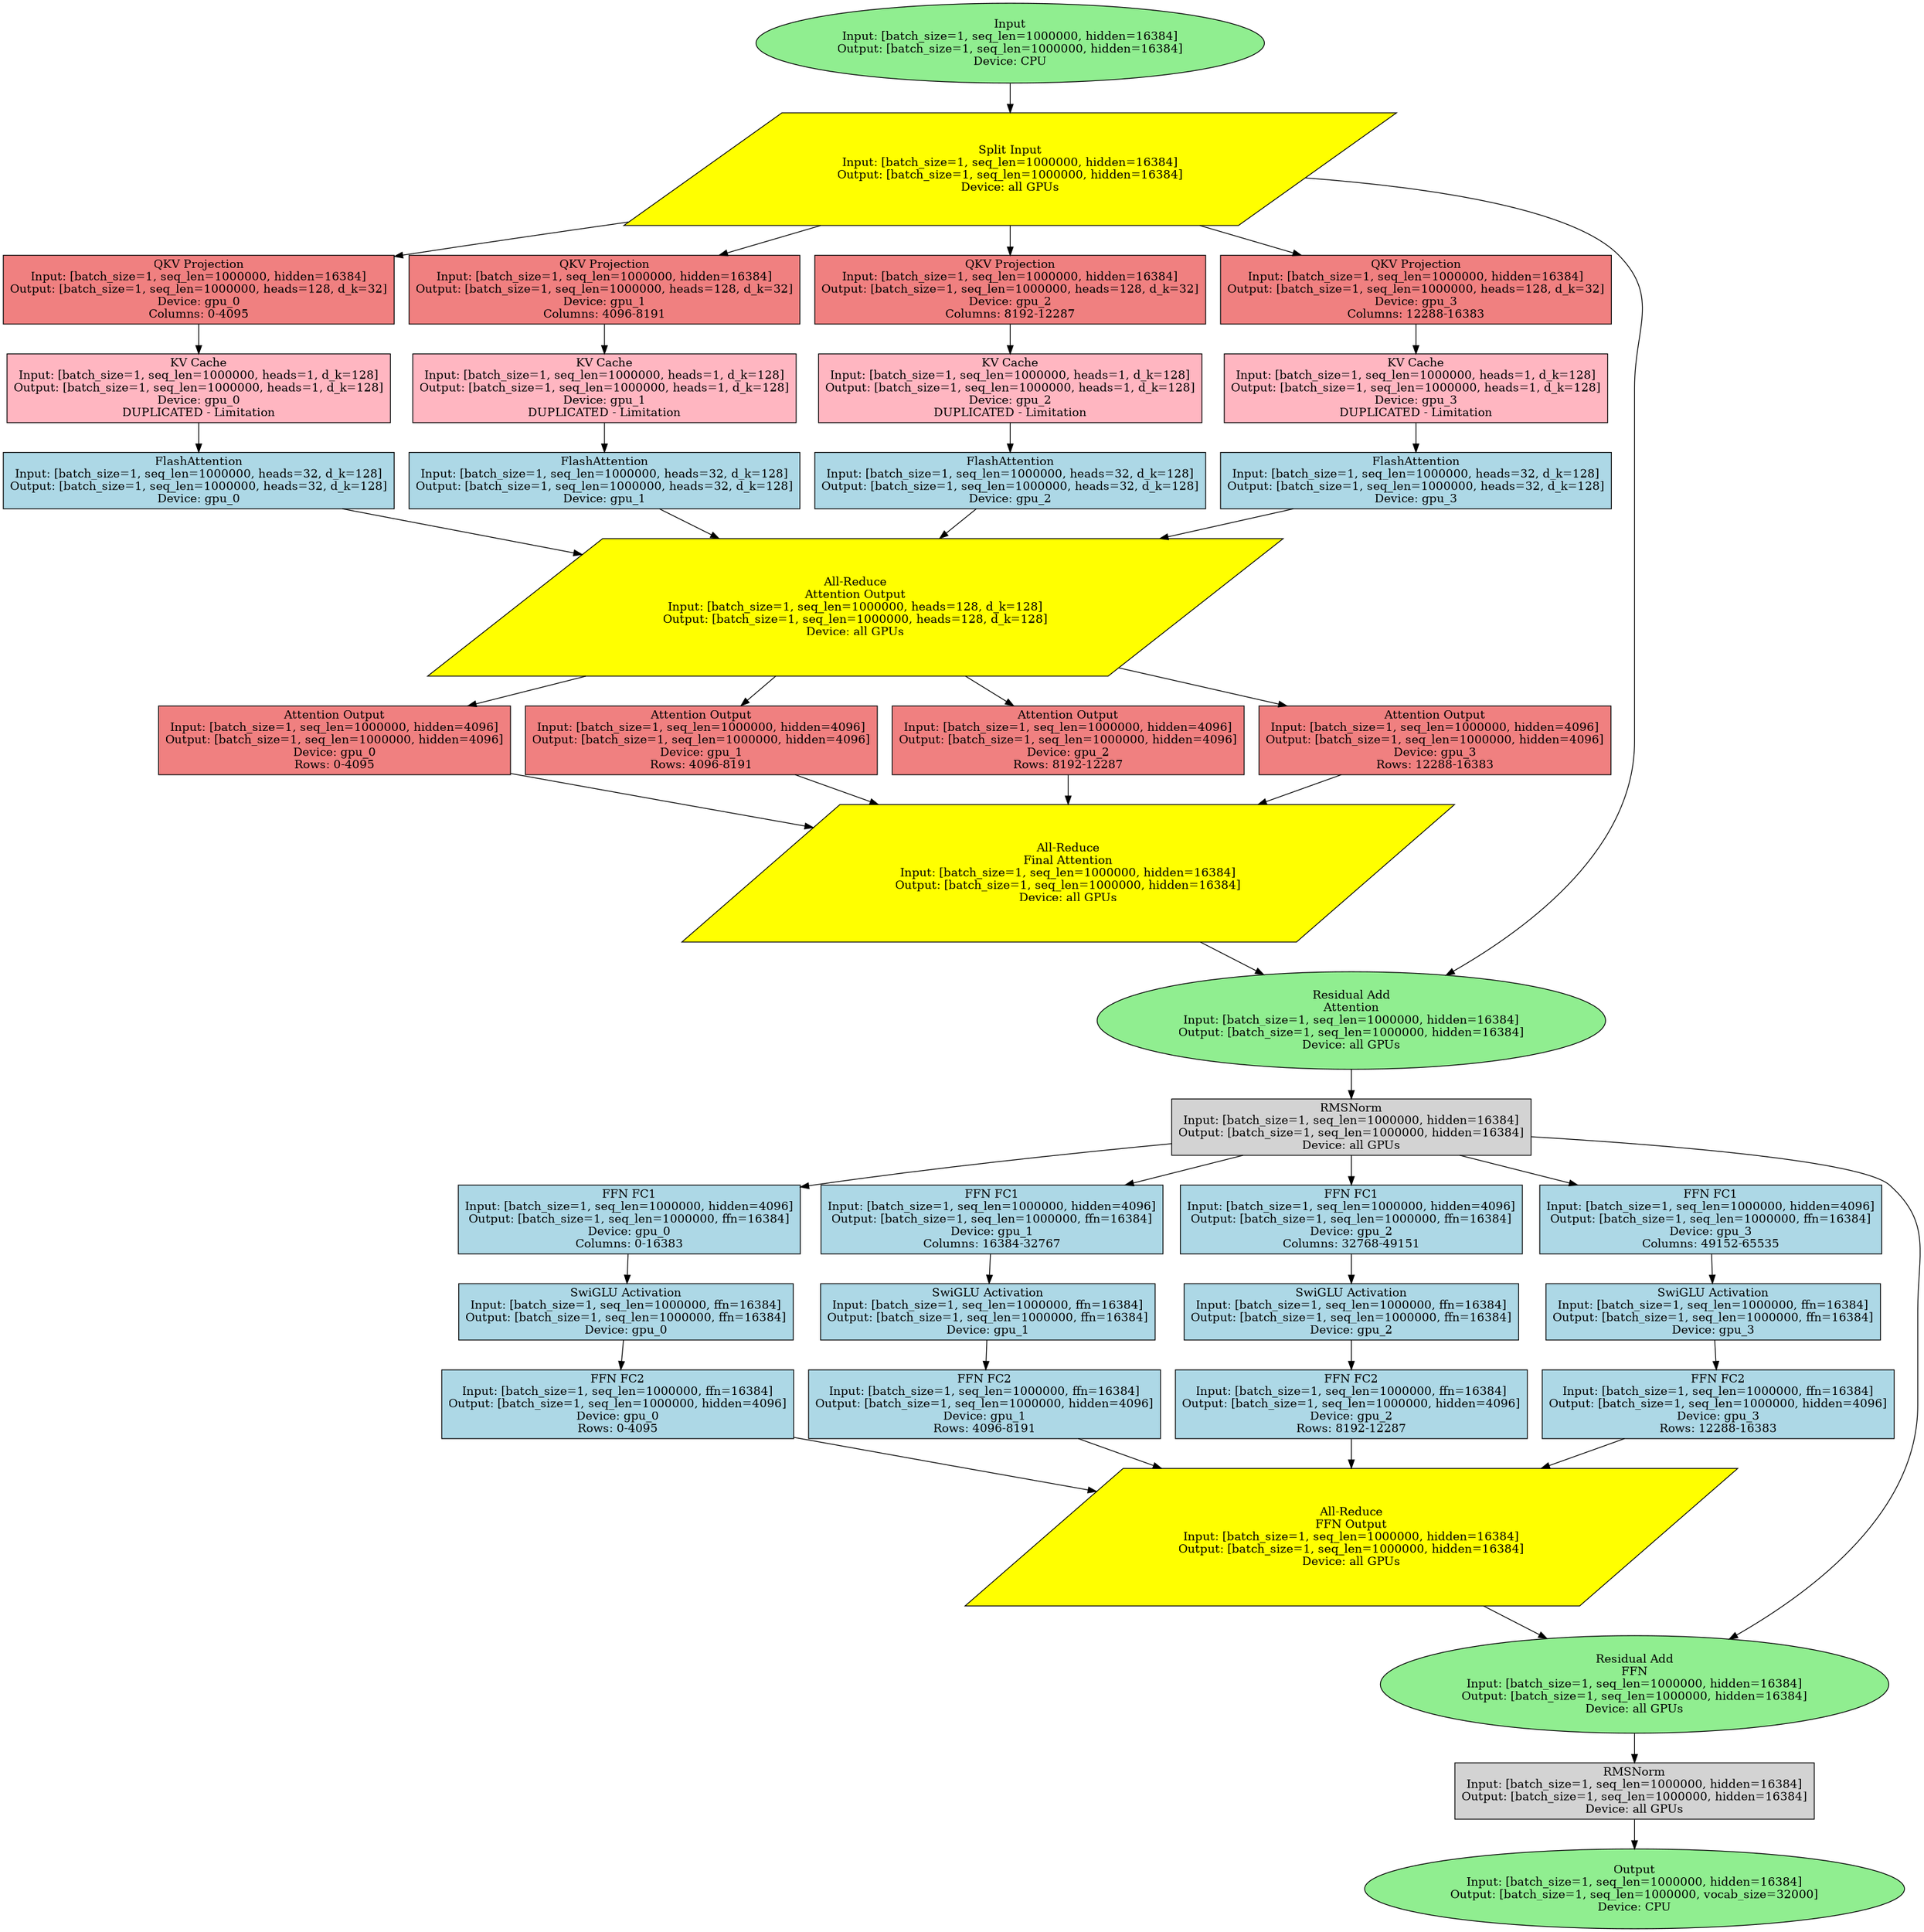 digraph DeepSeek_R1_Baseline_TP {
	graph [bb="0,0,2315.4,2324.1",
		rankdir=TB,
		size="30,20"
	];
	node [fillcolor=lightblue,
		label="\N",
		shape=rectangle,
		style=filled
	];
	input	[fillcolor=lightgreen,
		height=1.3356,
		label="Input\nInput: [batch_size=1, seq_len=1000000, hidden=16384]\nOutput: [batch_size=1, seq_len=1000000, hidden=16384]\nDevice: CPU",
		pos="1216,2276",
		shape=ellipse,
		width=8.5246];
	split_all_gpus	[fillcolor=yellow,
		height=1.8889,
		label="Split Input\nInput: [batch_size=1, seq_len=1000000, hidden=16384]\nOutput: [batch_size=1, seq_len=1000000, hidden=16384]\nDevice: \
all GPUs",
		pos="1216,2123.9",
		shape=parallelogram,
		width=12.499];
	input -> split_all_gpus	[pos="e,1216,2192.1 1216,2227.5 1216,2219.4 1216,2210.9 1216,2202.2"];
	qkv_proj_gpu_0	[fillcolor=lightcoral,
		height=1.1528,
		label="QKV Projection\nInput: [batch_size=1, seq_len=1000000, hidden=16384]\nOutput: [batch_size=1, seq_len=1000000, heads=128, d_k=32]\nDevice: \
gpu_0\nColumns: 0-4095",
		pos="236,1978.4",
		width=6.5556];
	split_all_gpus -> qkv_proj_gpu_0	[pos="e,472.32,2018.6 775.58,2063 681.62,2049.7 582.8,2035.4 482.36,2020.1"];
	qkv_proj_gpu_1	[fillcolor=lightcoral,
		height=1.1528,
		label="QKV Projection\nInput: [batch_size=1, seq_len=1000000, hidden=16384]\nOutput: [batch_size=1, seq_len=1000000, heads=128, d_k=32]\nDevice: \
gpu_1\nColumns: 4096-8191",
		pos="726,1978.4",
		width=6.5556];
	split_all_gpus -> qkv_proj_gpu_1	[pos="e,864.53,2020 987.14,2055.9 948.86,2044.7 910.05,2033.3 874.47,2022.9"];
	qkv_proj_gpu_2	[fillcolor=lightcoral,
		height=1.1528,
		label="QKV Projection\nInput: [batch_size=1, seq_len=1000000, hidden=16384]\nOutput: [batch_size=1, seq_len=1000000, heads=128, d_k=32]\nDevice: \
gpu_2\nColumns: 8192-12287",
		pos="1216,1978.4",
		width=6.5556];
	split_all_gpus -> qkv_proj_gpu_2	[pos="e,1216,2019.9 1216,2055.8 1216,2047.2 1216,2038.5 1216,2030.2"];
	qkv_proj_gpu_3	[fillcolor=lightcoral,
		height=1.1528,
		label="QKV Projection\nInput: [batch_size=1, seq_len=1000000, hidden=16384]\nOutput: [batch_size=1, seq_len=1000000, heads=128, d_k=32]\nDevice: \
gpu_3\nColumns: 12288-16383",
		pos="1706,1978.4",
		width=6.5556];
	split_all_gpus -> qkv_proj_gpu_3	[pos="e,1567.5,2020 1444.9,2055.9 1483.1,2044.7 1522,2033.3 1557.5,2022.9"];
	residual_attn	[fillcolor=lightgreen,
		height=1.6303,
		label="Residual Add\nAttention\nInput: [batch_size=1, seq_len=1000000, hidden=16384]\nOutput: [batch_size=1, seq_len=1000000, hidden=16384]\nDevice: \
all GPUs",
		pos="1628,1096.2",
		shape=ellipse,
		width=8.5246];
	split_all_gpus -> residual_attn	[pos="e,1742.4,1150.8 1561.1,2114.2 1724.4,2102.4 1895.7,2076.4 1951,2019.9 2001,1968.9 1970,1931.8 1970,1860.4 1970,1860.4 1970,1860.4 \
1970,1433.4 1970,1306.7 1849.2,1211.9 1751.2,1155.8"];
	kv_cache_gpu_0	[fillcolor=lightpink,
		height=1.1528,
		label="KV Cache\nInput: [batch_size=1, seq_len=1000000, heads=1, d_k=128]\nOutput: [batch_size=1, seq_len=1000000, heads=1, d_k=128]\nDevice: \
gpu_0\nDUPLICATED - Limitation",
		pos="236,1859.4",
		width=6.4306];
	qkv_proj_gpu_0 -> kv_cache_gpu_0	[pos="e,236,1900.9 236,1936.8 236,1928.6 236,1919.8 236,1911.2"];
	kv_cache_gpu_1	[fillcolor=lightpink,
		height=1.1528,
		label="KV Cache\nInput: [batch_size=1, seq_len=1000000, heads=1, d_k=128]\nOutput: [batch_size=1, seq_len=1000000, heads=1, d_k=128]\nDevice: \
gpu_1\nDUPLICATED - Limitation",
		pos="726,1859.4",
		width=6.4306];
	qkv_proj_gpu_1 -> kv_cache_gpu_1	[pos="e,726,1900.9 726,1936.8 726,1928.6 726,1919.8 726,1911.2"];
	kv_cache_gpu_2	[fillcolor=lightpink,
		height=1.1528,
		label="KV Cache\nInput: [batch_size=1, seq_len=1000000, heads=1, d_k=128]\nOutput: [batch_size=1, seq_len=1000000, heads=1, d_k=128]\nDevice: \
gpu_2\nDUPLICATED - Limitation",
		pos="1216,1859.4",
		width=6.4306];
	qkv_proj_gpu_2 -> kv_cache_gpu_2	[pos="e,1216,1900.9 1216,1936.8 1216,1928.6 1216,1919.8 1216,1911.2"];
	kv_cache_gpu_3	[fillcolor=lightpink,
		height=1.1528,
		label="KV Cache\nInput: [batch_size=1, seq_len=1000000, heads=1, d_k=128]\nOutput: [batch_size=1, seq_len=1000000, heads=1, d_k=128]\nDevice: \
gpu_3\nDUPLICATED - Limitation",
		pos="1706,1859.4",
		width=6.4306];
	qkv_proj_gpu_3 -> kv_cache_gpu_3	[pos="e,1706,1900.9 1706,1936.8 1706,1928.6 1706,1919.8 1706,1911.2"];
	flash_attn_gpu_0	[height=0.94444,
		label="FlashAttention\nInput: [batch_size=1, seq_len=1000000, heads=32, d_k=128]\nOutput: [batch_size=1, seq_len=1000000, heads=32, d_k=\
128]\nDevice: gpu_0",
		pos="236,1747.9",
		width=6.5556];
	kv_cache_gpu_0 -> flash_attn_gpu_0	[pos="e,236,1782.2 236,1817.7 236,1809.4 236,1800.8 236,1792.5"];
	flash_attn_gpu_1	[height=0.94444,
		label="FlashAttention\nInput: [batch_size=1, seq_len=1000000, heads=32, d_k=128]\nOutput: [batch_size=1, seq_len=1000000, heads=32, d_k=\
128]\nDevice: gpu_1",
		pos="726,1747.9",
		width=6.5556];
	kv_cache_gpu_1 -> flash_attn_gpu_1	[pos="e,726,1782.2 726,1817.7 726,1809.4 726,1800.8 726,1792.5"];
	flash_attn_gpu_2	[height=0.94444,
		label="FlashAttention\nInput: [batch_size=1, seq_len=1000000, heads=32, d_k=128]\nOutput: [batch_size=1, seq_len=1000000, heads=32, d_k=\
128]\nDevice: gpu_2",
		pos="1216,1747.9",
		width=6.5556];
	kv_cache_gpu_2 -> flash_attn_gpu_2	[pos="e,1216,1782.2 1216,1817.7 1216,1809.4 1216,1800.8 1216,1792.5"];
	flash_attn_gpu_3	[height=0.94444,
		label="FlashAttention\nInput: [batch_size=1, seq_len=1000000, heads=32, d_k=128]\nOutput: [batch_size=1, seq_len=1000000, heads=32, d_k=\
128]\nDevice: gpu_3",
		pos="1706,1747.9",
		width=6.5556];
	kv_cache_gpu_3 -> flash_attn_gpu_3	[pos="e,1706,1782.2 1706,1817.7 1706,1809.4 1706,1800.8 1706,1792.5"];
	attn_all_reduce	[fillcolor=yellow,
		height=2.3056,
		label="All-Reduce\nAttention Output\nInput: [batch_size=1, seq_len=1000000, heads=128, d_k=128]\nOutput: [batch_size=1, seq_len=1000000, \
heads=128, d_k=128]\nDevice: all GPUs",
		pos="1029,1594.9",
		shape=parallelogram,
		width=13.852];
	flash_attn_gpu_0 -> attn_all_reduce	[pos="e,708.1,1657 409.54,1713.9 494.24,1697.8 599.04,1677.8 698.21,1658.9"];
	flash_attn_gpu_1 -> attn_all_reduce	[pos="e,864.3,1678 792.49,1713.8 811.4,1704.4 832.92,1693.6 855.1,1682.6"];
	flash_attn_gpu_2 -> attn_all_reduce	[pos="e,1130.8,1678.2 1175,1713.8 1164,1704.9 1151.6,1695 1138.8,1684.6"];
	flash_attn_gpu_3 -> attn_all_reduce	[pos="e,1396.7,1677.9 1557.8,1713.9 1512.4,1703.7 1460.2,1692.1 1406.7,1680.2"];
	attn_out_gpu_0	[fillcolor=lightcoral,
		height=1.1528,
		label="Attention Output\nInput: [batch_size=1, seq_len=1000000, hidden=4096]\nOutput: [batch_size=1, seq_len=1000000, hidden=4096]\nDevice: \
gpu_0\nRows: 0-4095",
		pos="400,1434.4",
		width=5.9028];
	attn_all_reduce -> attn_out_gpu_0	[pos="e,561.06,1476 703.45,1511.9 657.65,1500.4 612.18,1488.9 570.9,1478.5"];
	attn_out_gpu_1	[fillcolor=lightcoral,
		height=1.1528,
		label="Attention Output\nInput: [batch_size=1, seq_len=1000000, hidden=4096]\nOutput: [batch_size=1, seq_len=1000000, hidden=4096]\nDevice: \
gpu_1\nRows: 4096-8191",
		pos="843,1434.4",
		width=5.9028];
	attn_all_reduce -> attn_out_gpu_1	[pos="e,890.86,1476.2 932.73,1511.9 921.03,1501.9 909.4,1492 898.59,1482.8"];
	attn_out_gpu_2	[fillcolor=lightcoral,
		height=1.1528,
		label="Attention Output\nInput: [batch_size=1, seq_len=1000000, hidden=4096]\nOutput: [batch_size=1, seq_len=1000000, hidden=4096]\nDevice: \
gpu_2\nRows: 8192-12287",
		pos="1286,1434.4",
		width=5.9028];
	attn_all_reduce -> attn_out_gpu_2	[pos="e,1220.2,1476 1162,1511.9 1179.1,1501.4 1196,1490.9 1211.6,1481.3"];
	attn_out_gpu_3	[fillcolor=lightcoral,
		height=1.1528,
		label="Attention Output\nInput: [batch_size=1, seq_len=1000000, hidden=4096]\nOutput: [batch_size=1, seq_len=1000000, hidden=4096]\nDevice: \
gpu_3\nRows: 12288-16383",
		pos="1729,1434.4",
		width=5.9028];
	attn_all_reduce -> attn_out_gpu_3	[pos="e,1549.9,1476 1338.6,1523.8 1407.2,1508.3 1477.9,1492.3 1540,1478.2"];
	attn_out_all_reduce	[fillcolor=yellow,
		height=2.3056,
		label="All-Reduce\nFinal Attention\nInput: [batch_size=1, seq_len=1000000, hidden=16384]\nOutput: [batch_size=1, seq_len=1000000, hidden=\
16384]\nDevice: all GPUs",
		pos="1286,1273.9",
		shape=parallelogram,
		width=12.499];
	attn_out_gpu_0 -> attn_out_all_reduce	[pos="e,987.18,1327.6 612.6,1394.4 615.41,1393.9 618.22,1393.4 621,1392.9 737.21,1372 864.91,1349.2 977.06,1329.4"];
	attn_out_gpu_1 -> attn_out_all_reduce	[pos="e,1056.6,1357 956.22,1392.9 984.22,1382.9 1015.3,1371.8 1046.8,1360.5"];
	attn_out_gpu_2 -> attn_out_all_reduce	[pos="e,1286,1357.2 1286,1392.6 1286,1384.7 1286,1376.1 1286,1367.2"];
	attn_out_gpu_3 -> attn_out_all_reduce	[pos="e,1515.4,1357 1615.8,1392.9 1587.8,1382.9 1556.7,1371.8 1525.2,1360.5"];
	attn_out_all_reduce -> residual_attn	[pos="e,1522.6,1151.4 1445.7,1190.9 1468.7,1179.1 1491.9,1167.2 1513.7,1156"];
	rmsnorm1	[fillcolor=lightgray,
		height=0.94444,
		label="RMSNorm\nInput: [batch_size=1, seq_len=1000000, hidden=16384]\nOutput: [batch_size=1, seq_len=1000000, hidden=16384]\nDevice: all \
GPUs",
		pos="1628,967.55",
		width=6.0278];
	residual_attn -> rmsnorm1	[pos="e,1628,1001.7 1628,1037.5 1628,1028.8 1628,1020.1 1628,1011.8"];
	ffn_fc1_gpu_0	[height=1.1528,
		label="FFN FC1\nInput: [batch_size=1, seq_len=1000000, hidden=4096]\nOutput: [batch_size=1, seq_len=1000000, ffn=16384]\nDevice: gpu_0\nColumns: \
0-16383",
		pos="756,856.05",
		width=5.7361];
	rmsnorm1 -> ffn_fc1_gpu_0	[pos="e,962.71,895.28 1410.8,947.58 1284.3,935.51 1121.8,918.26 978,897.55 976.27,897.3 974.53,897.04 972.78,896.79"];
	ffn_fc1_gpu_1	[height=1.1528,
		label="FFN FC1\nInput: [batch_size=1, seq_len=1000000, hidden=4096]\nOutput: [batch_size=1, seq_len=1000000, ffn=16384]\nDevice: gpu_1\nColumns: \
16384-32767",
		pos="1194,856.05",
		width=5.7361];
	rmsnorm1 -> ffn_fc1_gpu_1	[pos="e,1354.8,897.63 1497.2,933.54 1455.5,923.04 1408.8,911.25 1364.8,900.14"];
	ffn_fc1_gpu_2	[height=1.1528,
		label="FFN FC1\nInput: [batch_size=1, seq_len=1000000, hidden=4096]\nOutput: [batch_size=1, seq_len=1000000, ffn=16384]\nDevice: gpu_2\nColumns: \
32768-49151",
		pos="1628,856.05",
		width=5.7361];
	rmsnorm1 -> ffn_fc1_gpu_2	[pos="e,1628,897.82 1628,933.4 1628,925.34 1628,916.55 1628,907.88"];
	ffn_fc1_gpu_3	[height=1.1528,
		label="FFN FC1\nInput: [batch_size=1, seq_len=1000000, hidden=4096]\nOutput: [batch_size=1, seq_len=1000000, ffn=16384]\nDevice: gpu_3\nColumns: \
49152-65535",
		pos="2062,856.05",
		width=5.7361];
	rmsnorm1 -> ffn_fc1_gpu_3	[pos="e,1901.2,897.63 1758.8,933.54 1800.5,923.04 1847.2,911.25 1891.2,900.14"];
	residual_ffn	[fillcolor=lightgreen,
		height=1.6303,
		label="Residual Add\nFFN\nInput: [batch_size=1, seq_len=1000000, hidden=16384]\nOutput: [batch_size=1, seq_len=1000000, hidden=16384]\nDevice: \
all GPUs",
		pos="1970,294.86",
		shape=ellipse,
		width=8.5246];
	rmsnorm1 -> residual_ffn	[pos="e,2084.4,349.42 1845.4,955.92 2021.6,945.28 2245.7,926.32 2278,897.55 2329.7,851.47 2312,814.77 2312,745.55 2312,745.55 2312,745.55 \
2312,632.05 2312,505.36 2191.2,410.5 2093.2,354.4"];
	ffn_act_gpu_0	[height=0.94444,
		label="SwiGLU Activation\nInput: [batch_size=1, seq_len=1000000, ffn=16384]\nOutput: [batch_size=1, seq_len=1000000, ffn=16384]\nDevice: \
gpu_0",
		pos="752,744.55",
		width=5.6111];
	ffn_fc1_gpu_0 -> ffn_act_gpu_0	[pos="e,753.22,778.85 754.51,814.27 754.21,806.06 753.89,797.41 753.59,789.11"];
	ffn_act_gpu_1	[height=0.94444,
		label="SwiGLU Activation\nInput: [batch_size=1, seq_len=1000000, ffn=16384]\nOutput: [batch_size=1, seq_len=1000000, ffn=16384]\nDevice: \
gpu_1",
		pos="1189,744.55",
		width=5.6111];
	ffn_fc1_gpu_1 -> ffn_act_gpu_1	[pos="e,1190.5,778.85 1192.1,814.27 1191.8,806.06 1191.4,797.41 1191,789.11"];
	ffn_act_gpu_2	[height=0.94444,
		label="SwiGLU Activation\nInput: [batch_size=1, seq_len=1000000, ffn=16384]\nOutput: [batch_size=1, seq_len=1000000, ffn=16384]\nDevice: \
gpu_2",
		pos="1628,744.55",
		width=5.6111];
	ffn_fc1_gpu_2 -> ffn_act_gpu_2	[pos="e,1628,778.85 1628,814.27 1628,806.06 1628,797.41 1628,789.11"];
	ffn_act_gpu_3	[height=0.94444,
		label="SwiGLU Activation\nInput: [batch_size=1, seq_len=1000000, ffn=16384]\nOutput: [batch_size=1, seq_len=1000000, ffn=16384]\nDevice: \
gpu_3",
		pos="2065,744.55",
		width=5.6111];
	ffn_fc1_gpu_3 -> ffn_act_gpu_3	[pos="e,2064.1,778.85 2063.1,814.27 2063.3,806.06 2063.6,797.41 2063.8,789.11"];
	ffn_fc2_gpu_0	[height=1.1528,
		label="FFN FC2\nInput: [batch_size=1, seq_len=1000000, ffn=16384]\nOutput: [batch_size=1, seq_len=1000000, hidden=4096]\nDevice: gpu_0\nRows: \
0-4095",
		pos="742,633.05",
		width=5.9028];
	ffn_act_gpu_0 -> ffn_fc2_gpu_0	[pos="e,745.72,674.82 748.97,710.4 748.24,702.34 747.43,693.55 746.64,684.88"];
	ffn_fc2_gpu_1	[height=1.1528,
		label="FFN FC2\nInput: [batch_size=1, seq_len=1000000, ffn=16384]\nOutput: [batch_size=1, seq_len=1000000, hidden=4096]\nDevice: gpu_1\nRows: \
4096-8191",
		pos="1185,633.05",
		width=5.9028];
	ffn_act_gpu_1 -> ffn_fc2_gpu_1	[pos="e,1186.5,674.82 1187.8,710.4 1187.5,702.34 1187.2,693.55 1186.9,684.88"];
	ffn_fc2_gpu_2	[height=1.1528,
		label="FFN FC2\nInput: [batch_size=1, seq_len=1000000, ffn=16384]\nOutput: [batch_size=1, seq_len=1000000, hidden=4096]\nDevice: gpu_2\nRows: \
8192-12287",
		pos="1628,633.05",
		width=5.9028];
	ffn_act_gpu_2 -> ffn_fc2_gpu_2	[pos="e,1628,674.82 1628,710.4 1628,702.34 1628,693.55 1628,684.88"];
	ffn_fc2_gpu_3	[height=1.1528,
		label="FFN FC2\nInput: [batch_size=1, seq_len=1000000, ffn=16384]\nOutput: [batch_size=1, seq_len=1000000, hidden=4096]\nDevice: gpu_3\nRows: \
12288-16383",
		pos="2071,633.05",
		width=5.9028];
	ffn_act_gpu_3 -> ffn_fc2_gpu_3	[pos="e,2068.8,674.82 2066.8,710.4 2067.3,702.34 2067.7,693.55 2068.2,684.88"];
	ffn_all_reduce	[fillcolor=yellow,
		height=2.3056,
		label="All-Reduce\nFFN Output\nInput: [batch_size=1, seq_len=1000000, hidden=16384]\nOutput: [batch_size=1, seq_len=1000000, hidden=16384]\nDevice: \
all GPUs",
		pos="1628,472.55",
		shape=parallelogram,
		width=12.499];
	ffn_fc2_gpu_0 -> ffn_all_reduce	[pos="e,1329.2,526.2 954.6,593.06 957.41,592.55 960.22,592.05 963,591.55 1079.2,570.59 1206.9,547.86 1319.1,527.99"];
	ffn_fc2_gpu_1 -> ffn_all_reduce	[pos="e,1398.6,555.62 1298.2,591.54 1326.2,581.52 1357.3,570.41 1388.8,559.13"];
	ffn_fc2_gpu_2 -> ffn_all_reduce	[pos="e,1628,555.82 1628,591.23 1628,583.3 1628,574.69 1628,565.86"];
	ffn_fc2_gpu_3 -> ffn_all_reduce	[pos="e,1857.4,555.62 1957.8,591.54 1929.8,581.52 1898.7,570.41 1867.2,559.13"];
	ffn_all_reduce -> residual_ffn	[pos="e,1864.6,349.98 1787.7,389.49 1810.7,377.7 1833.9,365.78 1855.7,354.57"];
	rmsnorm2	[fillcolor=lightgray,
		height=0.94444,
		label="RMSNorm\nInput: [batch_size=1, seq_len=1000000, hidden=16384]\nOutput: [batch_size=1, seq_len=1000000, hidden=16384]\nDevice: all \
GPUs",
		pos="1970,166.17",
		width=6.0278];
	residual_ffn -> rmsnorm2	[pos="e,1970,200.28 1970,236.07 1970,227.45 1970,218.68 1970,210.42"];
	output	[fillcolor=lightgreen,
		height=1.3356,
		label="Output\nInput: [batch_size=1, seq_len=1000000, hidden=16384]\nOutput: [batch_size=1, seq_len=1000000, vocab_size=32000]\nDevice: \
CPU",
		pos="1970,48.083",
		shape=ellipse,
		width=9.0549];
	rmsnorm2 -> output	[pos="e,1970,96.193 1970,131.9 1970,123.91 1970,115.14 1970,106.4"];
}
